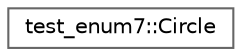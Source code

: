 digraph "类继承关系图"
{
 // LATEX_PDF_SIZE
  bgcolor="transparent";
  edge [fontname=Helvetica,fontsize=10,labelfontname=Helvetica,labelfontsize=10];
  node [fontname=Helvetica,fontsize=10,shape=box,height=0.2,width=0.4];
  rankdir="LR";
  Node0 [id="Node000000",label="test_enum7::Circle",height=0.2,width=0.4,color="grey40", fillcolor="white", style="filled",URL="$structtest__enum7_1_1_circle.html",tooltip=" "];
}
